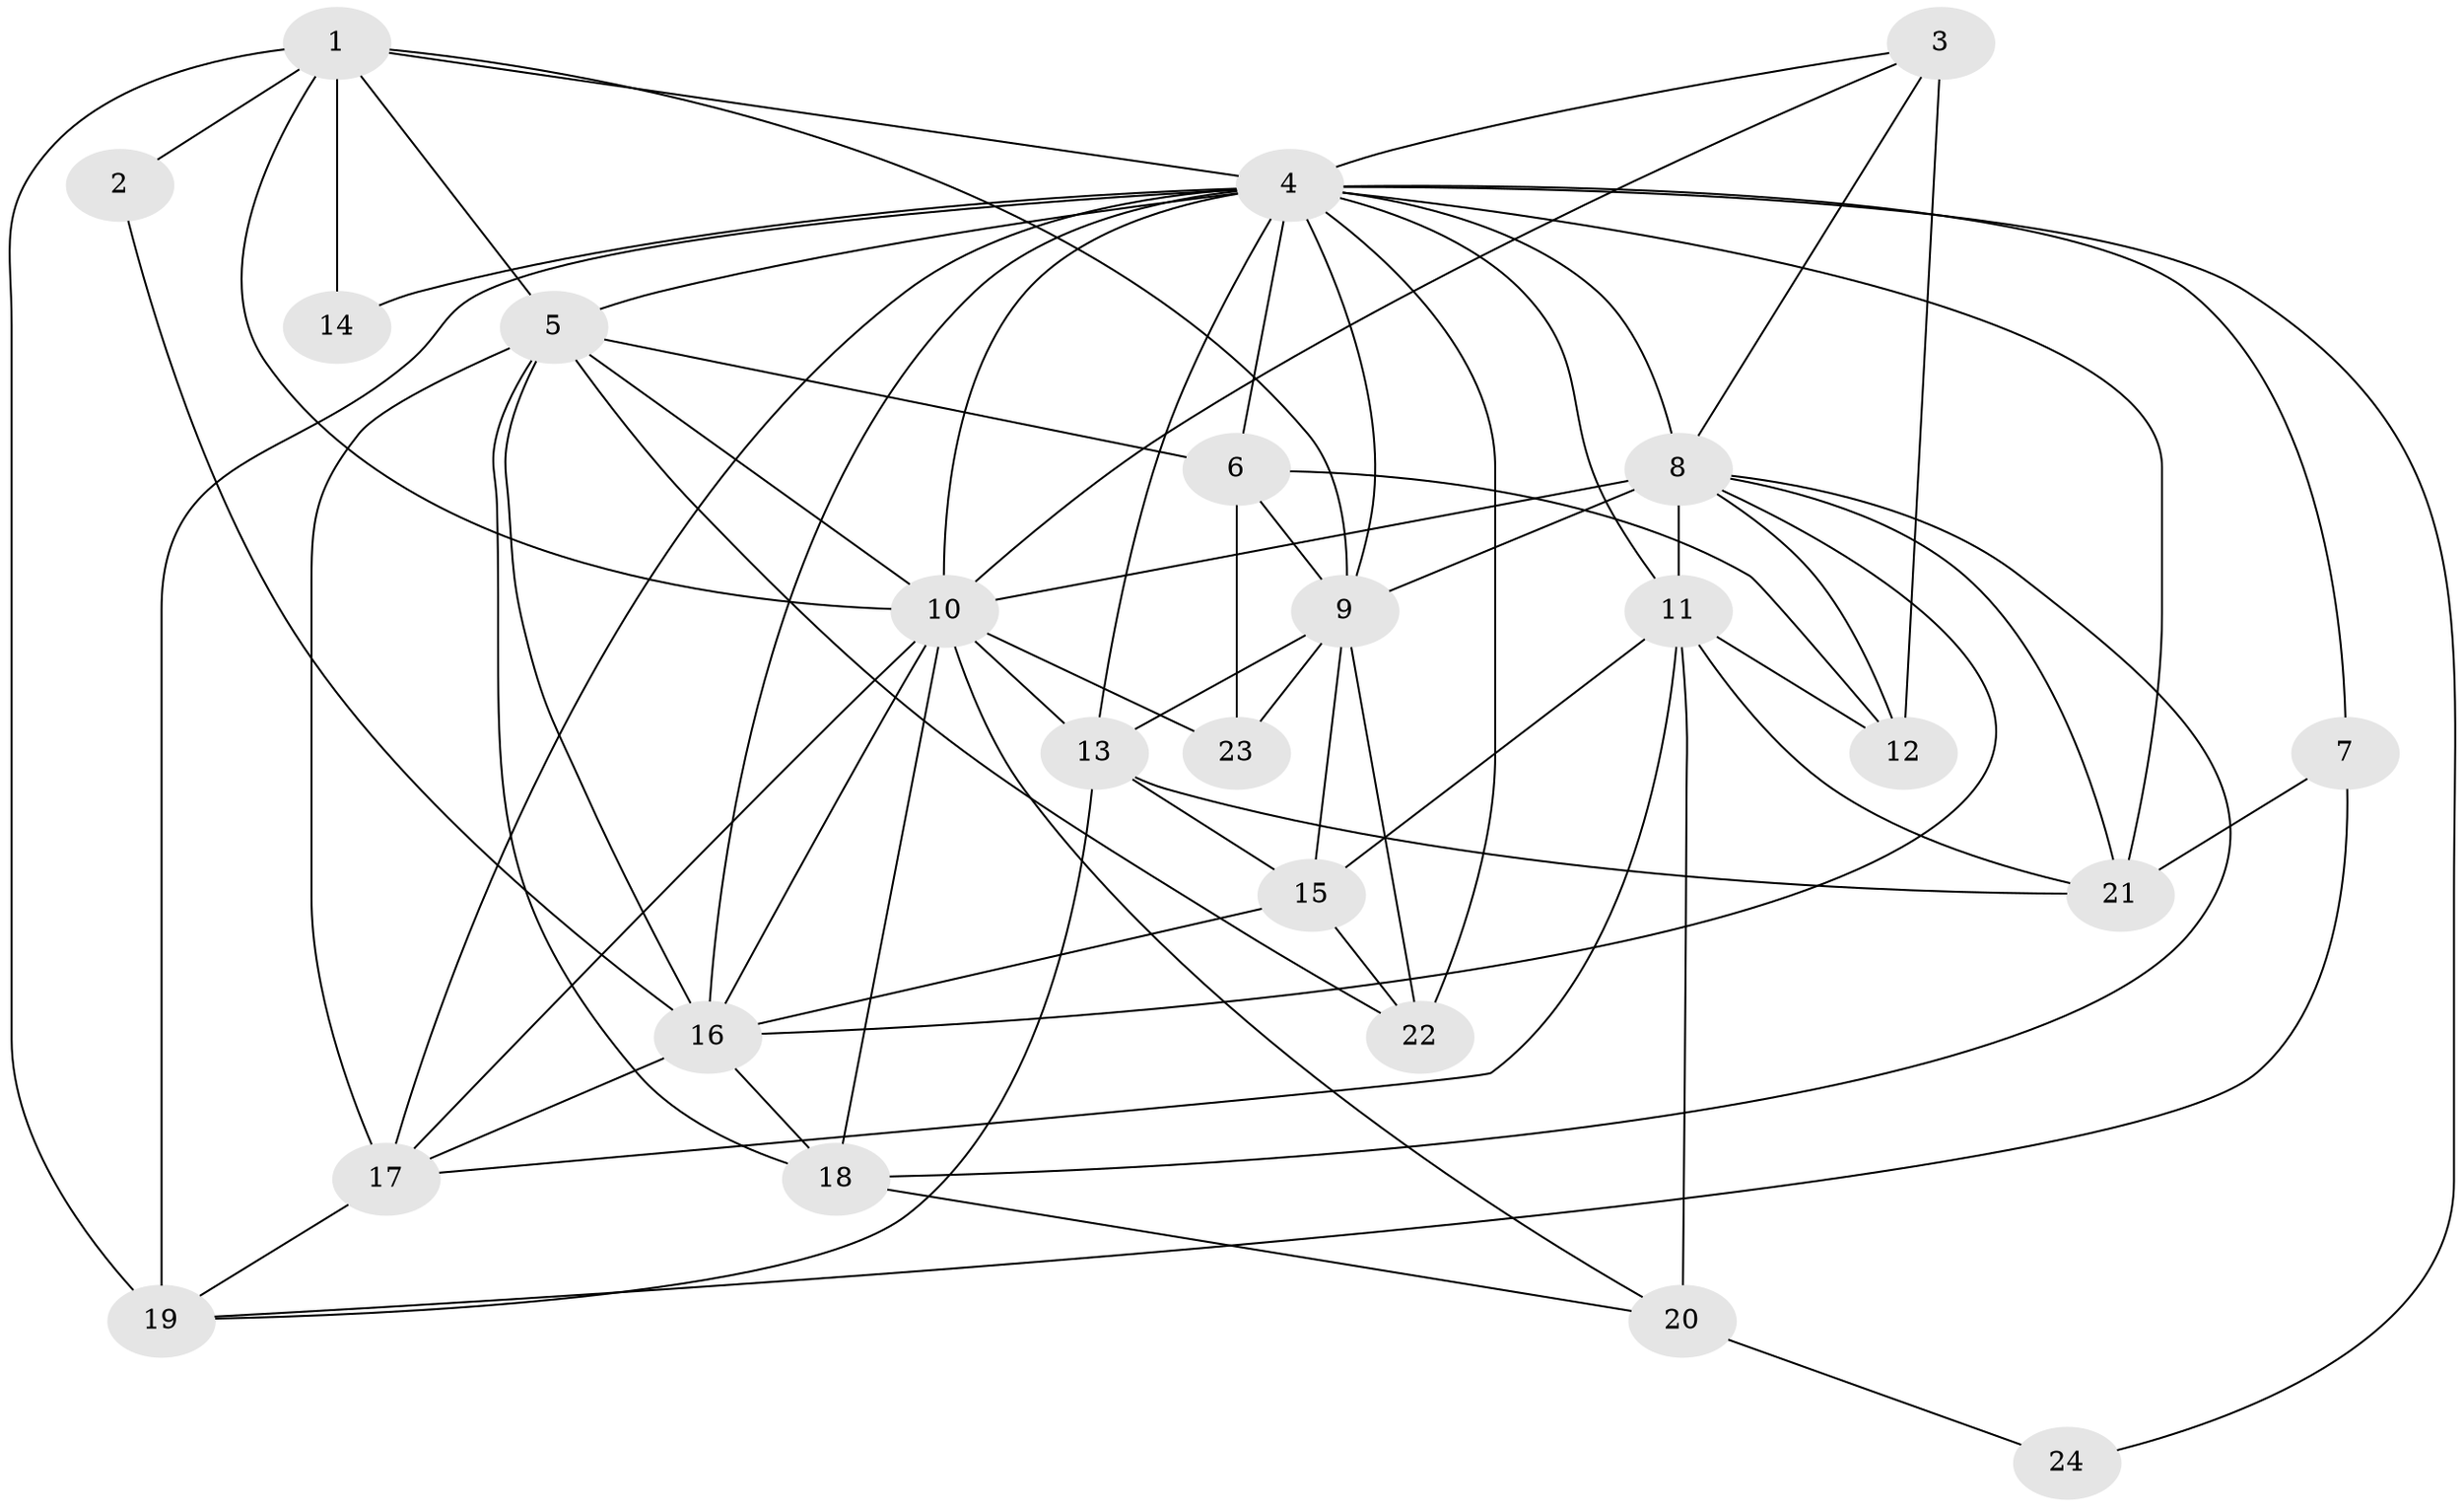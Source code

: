 // original degree distribution, {7: 0.05194805194805195, 2: 0.16883116883116883, 5: 0.18181818181818182, 12: 0.012987012987012988, 4: 0.2597402597402597, 3: 0.2597402597402597, 6: 0.05194805194805195, 8: 0.012987012987012988}
// Generated by graph-tools (version 1.1) at 2025/51/03/04/25 22:51:10]
// undirected, 24 vertices, 70 edges
graph export_dot {
  node [color=gray90,style=filled];
  1;
  2;
  3;
  4;
  5;
  6;
  7;
  8;
  9;
  10;
  11;
  12;
  13;
  14;
  15;
  16;
  17;
  18;
  19;
  20;
  21;
  22;
  23;
  24;
  1 -- 2 [weight=1.0];
  1 -- 4 [weight=2.0];
  1 -- 5 [weight=1.0];
  1 -- 9 [weight=1.0];
  1 -- 10 [weight=1.0];
  1 -- 14 [weight=2.0];
  1 -- 19 [weight=2.0];
  2 -- 16 [weight=1.0];
  3 -- 4 [weight=1.0];
  3 -- 8 [weight=1.0];
  3 -- 10 [weight=1.0];
  3 -- 12 [weight=1.0];
  4 -- 5 [weight=2.0];
  4 -- 6 [weight=2.0];
  4 -- 7 [weight=2.0];
  4 -- 8 [weight=3.0];
  4 -- 9 [weight=3.0];
  4 -- 10 [weight=1.0];
  4 -- 11 [weight=3.0];
  4 -- 13 [weight=3.0];
  4 -- 14 [weight=1.0];
  4 -- 16 [weight=1.0];
  4 -- 17 [weight=2.0];
  4 -- 19 [weight=2.0];
  4 -- 21 [weight=1.0];
  4 -- 22 [weight=2.0];
  4 -- 24 [weight=1.0];
  5 -- 6 [weight=1.0];
  5 -- 10 [weight=1.0];
  5 -- 16 [weight=1.0];
  5 -- 17 [weight=1.0];
  5 -- 18 [weight=1.0];
  5 -- 22 [weight=1.0];
  6 -- 9 [weight=2.0];
  6 -- 12 [weight=1.0];
  6 -- 23 [weight=1.0];
  7 -- 19 [weight=1.0];
  7 -- 21 [weight=2.0];
  8 -- 9 [weight=1.0];
  8 -- 10 [weight=2.0];
  8 -- 11 [weight=2.0];
  8 -- 12 [weight=1.0];
  8 -- 16 [weight=1.0];
  8 -- 18 [weight=1.0];
  8 -- 21 [weight=1.0];
  9 -- 13 [weight=2.0];
  9 -- 15 [weight=2.0];
  9 -- 22 [weight=1.0];
  9 -- 23 [weight=2.0];
  10 -- 13 [weight=1.0];
  10 -- 16 [weight=1.0];
  10 -- 17 [weight=1.0];
  10 -- 18 [weight=1.0];
  10 -- 20 [weight=1.0];
  10 -- 23 [weight=4.0];
  11 -- 12 [weight=2.0];
  11 -- 15 [weight=1.0];
  11 -- 17 [weight=1.0];
  11 -- 20 [weight=1.0];
  11 -- 21 [weight=1.0];
  13 -- 15 [weight=1.0];
  13 -- 19 [weight=1.0];
  13 -- 21 [weight=1.0];
  15 -- 16 [weight=1.0];
  15 -- 22 [weight=1.0];
  16 -- 17 [weight=1.0];
  16 -- 18 [weight=1.0];
  17 -- 19 [weight=1.0];
  18 -- 20 [weight=1.0];
  20 -- 24 [weight=1.0];
}
